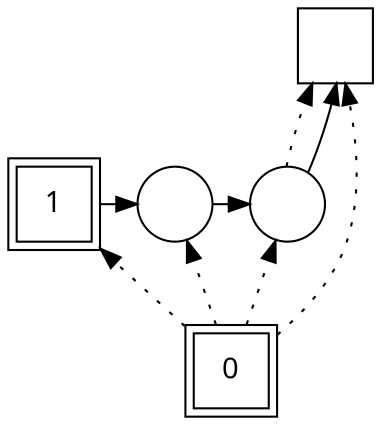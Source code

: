 digraph G {
rankdir = BT;
Node [ fontname="Arial Unicode Multicast"];
Player		[ label="1" shape=square peripheries=2];
Ground		[ label="0" shape=square peripheries=2];
Sausage0		[ label="" shape=circle];
Sausage1		[ label="" shape=circle];
Island		[ label="" shape=square];
{rank=same; Player,Sausage0};
{rank=same; Sausage0,Sausage1};
	"Ground" -> "Player" [style=dotted ];
	"Player" -> "Sausage0" [constraint=false];
	"Ground" -> "Sausage0" [style=dotted ];
	"Sausage0" -> "Sausage1" [constraint=false];
	"Ground" -> "Sausage1" [style=dotted ];
	"Sausage1" -> "Island" [style=dotted ];
	"Sausage1" -> "Island" [constraint=false];
	"Ground" -> "Island" [style=dotted ];
}